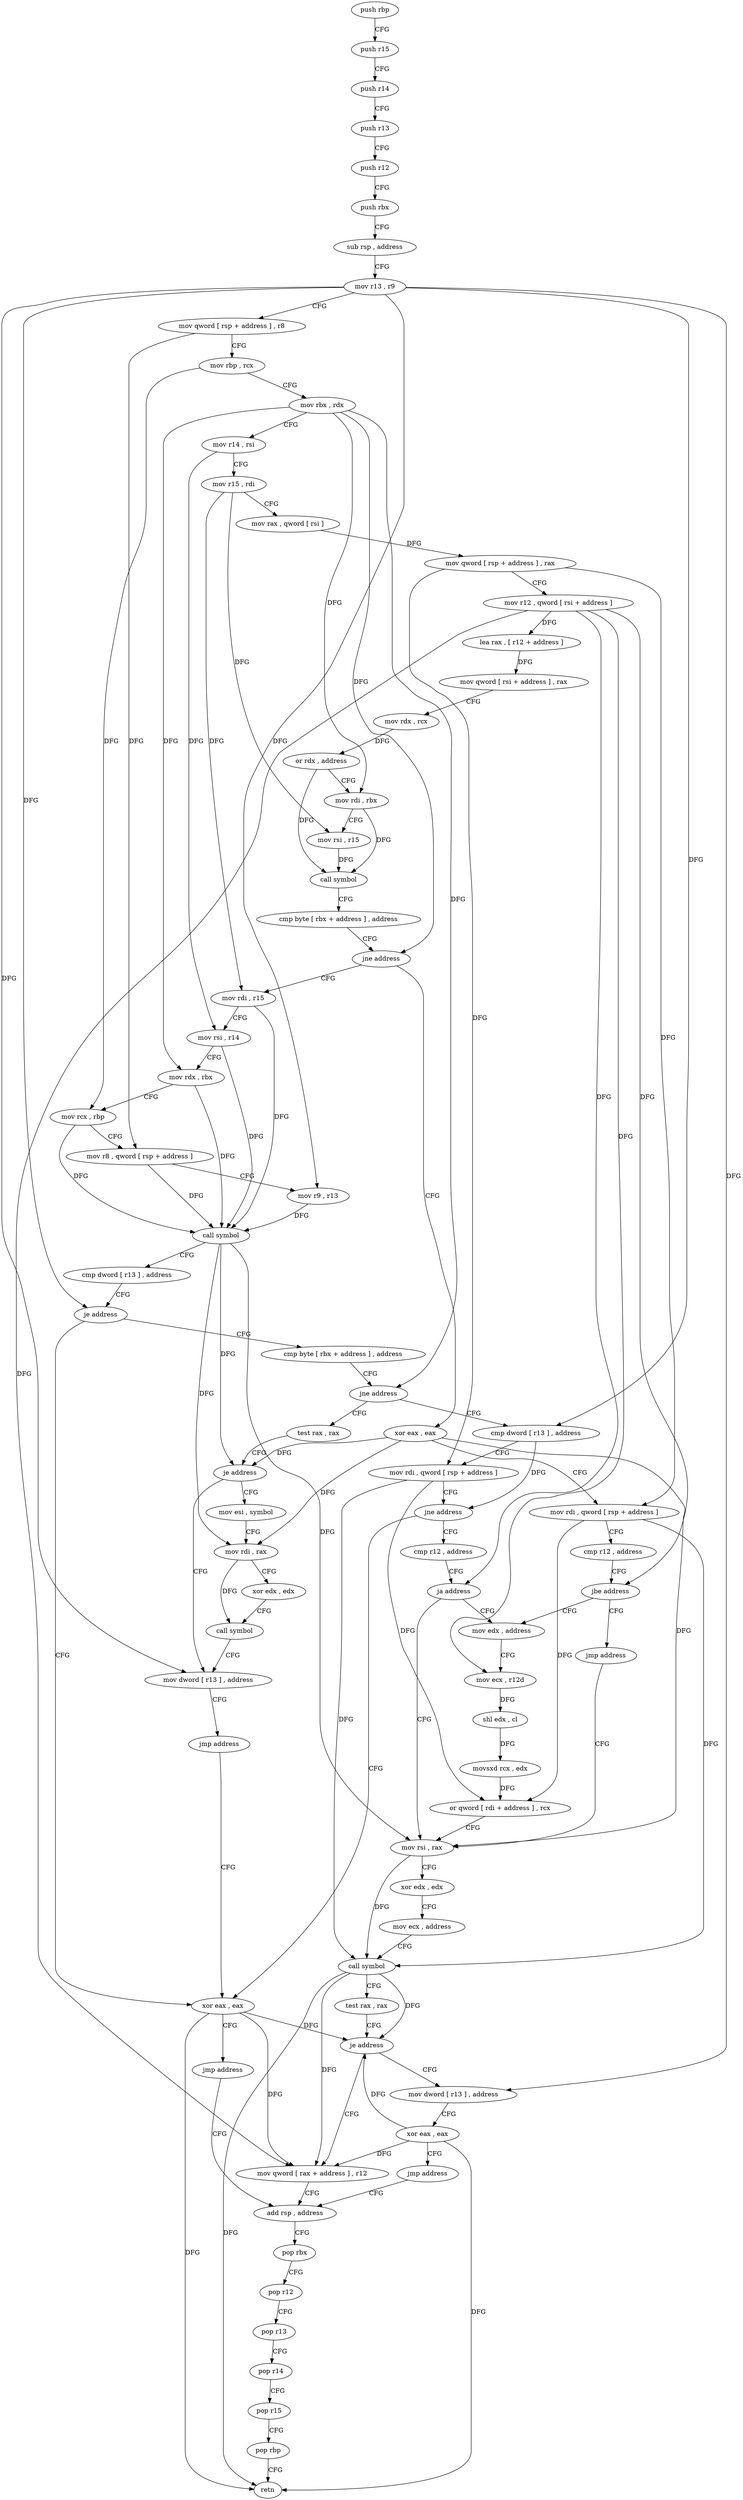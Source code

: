 digraph "func" {
"4230128" [label = "push rbp" ]
"4230129" [label = "push r15" ]
"4230131" [label = "push r14" ]
"4230133" [label = "push r13" ]
"4230135" [label = "push r12" ]
"4230137" [label = "push rbx" ]
"4230138" [label = "sub rsp , address" ]
"4230142" [label = "mov r13 , r9" ]
"4230145" [label = "mov qword [ rsp + address ] , r8" ]
"4230150" [label = "mov rbp , rcx" ]
"4230153" [label = "mov rbx , rdx" ]
"4230156" [label = "mov r14 , rsi" ]
"4230159" [label = "mov r15 , rdi" ]
"4230162" [label = "mov rax , qword [ rsi ]" ]
"4230165" [label = "mov qword [ rsp + address ] , rax" ]
"4230170" [label = "mov r12 , qword [ rsi + address ]" ]
"4230174" [label = "lea rax , [ r12 + address ]" ]
"4230179" [label = "mov qword [ rsi + address ] , rax" ]
"4230183" [label = "mov rdx , rcx" ]
"4230186" [label = "or rdx , address" ]
"4230193" [label = "mov rdi , rbx" ]
"4230196" [label = "mov rsi , r15" ]
"4230199" [label = "call symbol" ]
"4230204" [label = "cmp byte [ rbx + address ] , address" ]
"4230208" [label = "jne address" ]
"4230225" [label = "mov rdi , r15" ]
"4230210" [label = "xor eax , eax" ]
"4230228" [label = "mov rsi , r14" ]
"4230231" [label = "mov rdx , rbx" ]
"4230234" [label = "mov rcx , rbp" ]
"4230237" [label = "mov r8 , qword [ rsp + address ]" ]
"4230242" [label = "mov r9 , r13" ]
"4230245" [label = "call symbol" ]
"4230250" [label = "cmp dword [ r13 ] , address" ]
"4230255" [label = "je address" ]
"4230261" [label = "cmp byte [ rbx + address ] , address" ]
"4230257" [label = "xor eax , eax" ]
"4230212" [label = "mov rdi , qword [ rsp + address ]" ]
"4230217" [label = "cmp r12 , address" ]
"4230221" [label = "jbe address" ]
"4230285" [label = "mov edx , address" ]
"4230223" [label = "jmp address" ]
"4230265" [label = "jne address" ]
"4230356" [label = "test rax , rax" ]
"4230267" [label = "cmp dword [ r13 ] , address" ]
"4230259" [label = "jmp address" ]
"4230329" [label = "add rsp , address" ]
"4230290" [label = "mov ecx , r12d" ]
"4230293" [label = "shl edx , cl" ]
"4230295" [label = "movsxd rcx , edx" ]
"4230298" [label = "or qword [ rdi + address ] , rcx" ]
"4230305" [label = "mov rsi , rax" ]
"4230359" [label = "je address" ]
"4230376" [label = "mov dword [ r13 ] , address" ]
"4230361" [label = "mov esi , symbol" ]
"4230272" [label = "mov rdi , qword [ rsp + address ]" ]
"4230277" [label = "jne address" ]
"4230279" [label = "cmp r12 , address" ]
"4230333" [label = "pop rbx" ]
"4230334" [label = "pop r12" ]
"4230336" [label = "pop r13" ]
"4230338" [label = "pop r14" ]
"4230340" [label = "pop r15" ]
"4230342" [label = "pop rbp" ]
"4230343" [label = "retn" ]
"4230344" [label = "mov dword [ r13 ] , address" ]
"4230352" [label = "xor eax , eax" ]
"4230354" [label = "jmp address" ]
"4230325" [label = "mov qword [ rax + address ] , r12" ]
"4230308" [label = "xor edx , edx" ]
"4230310" [label = "mov ecx , address" ]
"4230315" [label = "call symbol" ]
"4230320" [label = "test rax , rax" ]
"4230323" [label = "je address" ]
"4230384" [label = "jmp address" ]
"4230366" [label = "mov rdi , rax" ]
"4230369" [label = "xor edx , edx" ]
"4230371" [label = "call symbol" ]
"4230283" [label = "ja address" ]
"4230128" -> "4230129" [ label = "CFG" ]
"4230129" -> "4230131" [ label = "CFG" ]
"4230131" -> "4230133" [ label = "CFG" ]
"4230133" -> "4230135" [ label = "CFG" ]
"4230135" -> "4230137" [ label = "CFG" ]
"4230137" -> "4230138" [ label = "CFG" ]
"4230138" -> "4230142" [ label = "CFG" ]
"4230142" -> "4230145" [ label = "CFG" ]
"4230142" -> "4230242" [ label = "DFG" ]
"4230142" -> "4230255" [ label = "DFG" ]
"4230142" -> "4230267" [ label = "DFG" ]
"4230142" -> "4230376" [ label = "DFG" ]
"4230142" -> "4230344" [ label = "DFG" ]
"4230145" -> "4230150" [ label = "CFG" ]
"4230145" -> "4230237" [ label = "DFG" ]
"4230150" -> "4230153" [ label = "CFG" ]
"4230150" -> "4230234" [ label = "DFG" ]
"4230153" -> "4230156" [ label = "CFG" ]
"4230153" -> "4230193" [ label = "DFG" ]
"4230153" -> "4230208" [ label = "DFG" ]
"4230153" -> "4230231" [ label = "DFG" ]
"4230153" -> "4230265" [ label = "DFG" ]
"4230156" -> "4230159" [ label = "CFG" ]
"4230156" -> "4230228" [ label = "DFG" ]
"4230159" -> "4230162" [ label = "CFG" ]
"4230159" -> "4230196" [ label = "DFG" ]
"4230159" -> "4230225" [ label = "DFG" ]
"4230162" -> "4230165" [ label = "DFG" ]
"4230165" -> "4230170" [ label = "CFG" ]
"4230165" -> "4230212" [ label = "DFG" ]
"4230165" -> "4230272" [ label = "DFG" ]
"4230170" -> "4230174" [ label = "DFG" ]
"4230170" -> "4230221" [ label = "DFG" ]
"4230170" -> "4230290" [ label = "DFG" ]
"4230170" -> "4230283" [ label = "DFG" ]
"4230170" -> "4230325" [ label = "DFG" ]
"4230174" -> "4230179" [ label = "DFG" ]
"4230179" -> "4230183" [ label = "CFG" ]
"4230183" -> "4230186" [ label = "DFG" ]
"4230186" -> "4230193" [ label = "CFG" ]
"4230186" -> "4230199" [ label = "DFG" ]
"4230193" -> "4230196" [ label = "CFG" ]
"4230193" -> "4230199" [ label = "DFG" ]
"4230196" -> "4230199" [ label = "DFG" ]
"4230199" -> "4230204" [ label = "CFG" ]
"4230204" -> "4230208" [ label = "CFG" ]
"4230208" -> "4230225" [ label = "CFG" ]
"4230208" -> "4230210" [ label = "CFG" ]
"4230225" -> "4230228" [ label = "CFG" ]
"4230225" -> "4230245" [ label = "DFG" ]
"4230210" -> "4230212" [ label = "CFG" ]
"4230210" -> "4230359" [ label = "DFG" ]
"4230210" -> "4230305" [ label = "DFG" ]
"4230210" -> "4230366" [ label = "DFG" ]
"4230228" -> "4230231" [ label = "CFG" ]
"4230228" -> "4230245" [ label = "DFG" ]
"4230231" -> "4230234" [ label = "CFG" ]
"4230231" -> "4230245" [ label = "DFG" ]
"4230234" -> "4230237" [ label = "CFG" ]
"4230234" -> "4230245" [ label = "DFG" ]
"4230237" -> "4230242" [ label = "CFG" ]
"4230237" -> "4230245" [ label = "DFG" ]
"4230242" -> "4230245" [ label = "DFG" ]
"4230245" -> "4230250" [ label = "CFG" ]
"4230245" -> "4230359" [ label = "DFG" ]
"4230245" -> "4230305" [ label = "DFG" ]
"4230245" -> "4230366" [ label = "DFG" ]
"4230250" -> "4230255" [ label = "CFG" ]
"4230255" -> "4230261" [ label = "CFG" ]
"4230255" -> "4230257" [ label = "CFG" ]
"4230261" -> "4230265" [ label = "CFG" ]
"4230257" -> "4230259" [ label = "CFG" ]
"4230257" -> "4230343" [ label = "DFG" ]
"4230257" -> "4230323" [ label = "DFG" ]
"4230257" -> "4230325" [ label = "DFG" ]
"4230212" -> "4230217" [ label = "CFG" ]
"4230212" -> "4230298" [ label = "DFG" ]
"4230212" -> "4230315" [ label = "DFG" ]
"4230217" -> "4230221" [ label = "CFG" ]
"4230221" -> "4230285" [ label = "CFG" ]
"4230221" -> "4230223" [ label = "CFG" ]
"4230285" -> "4230290" [ label = "CFG" ]
"4230223" -> "4230305" [ label = "CFG" ]
"4230265" -> "4230356" [ label = "CFG" ]
"4230265" -> "4230267" [ label = "CFG" ]
"4230356" -> "4230359" [ label = "CFG" ]
"4230267" -> "4230272" [ label = "CFG" ]
"4230267" -> "4230277" [ label = "DFG" ]
"4230259" -> "4230329" [ label = "CFG" ]
"4230329" -> "4230333" [ label = "CFG" ]
"4230290" -> "4230293" [ label = "DFG" ]
"4230293" -> "4230295" [ label = "DFG" ]
"4230295" -> "4230298" [ label = "DFG" ]
"4230298" -> "4230305" [ label = "CFG" ]
"4230305" -> "4230308" [ label = "CFG" ]
"4230305" -> "4230315" [ label = "DFG" ]
"4230359" -> "4230376" [ label = "CFG" ]
"4230359" -> "4230361" [ label = "CFG" ]
"4230376" -> "4230384" [ label = "CFG" ]
"4230361" -> "4230366" [ label = "CFG" ]
"4230272" -> "4230277" [ label = "CFG" ]
"4230272" -> "4230298" [ label = "DFG" ]
"4230272" -> "4230315" [ label = "DFG" ]
"4230277" -> "4230257" [ label = "CFG" ]
"4230277" -> "4230279" [ label = "CFG" ]
"4230279" -> "4230283" [ label = "CFG" ]
"4230333" -> "4230334" [ label = "CFG" ]
"4230334" -> "4230336" [ label = "CFG" ]
"4230336" -> "4230338" [ label = "CFG" ]
"4230338" -> "4230340" [ label = "CFG" ]
"4230340" -> "4230342" [ label = "CFG" ]
"4230342" -> "4230343" [ label = "CFG" ]
"4230344" -> "4230352" [ label = "CFG" ]
"4230352" -> "4230354" [ label = "CFG" ]
"4230352" -> "4230323" [ label = "DFG" ]
"4230352" -> "4230343" [ label = "DFG" ]
"4230352" -> "4230325" [ label = "DFG" ]
"4230354" -> "4230329" [ label = "CFG" ]
"4230325" -> "4230329" [ label = "CFG" ]
"4230308" -> "4230310" [ label = "CFG" ]
"4230310" -> "4230315" [ label = "CFG" ]
"4230315" -> "4230320" [ label = "CFG" ]
"4230315" -> "4230343" [ label = "DFG" ]
"4230315" -> "4230323" [ label = "DFG" ]
"4230315" -> "4230325" [ label = "DFG" ]
"4230320" -> "4230323" [ label = "CFG" ]
"4230323" -> "4230344" [ label = "CFG" ]
"4230323" -> "4230325" [ label = "CFG" ]
"4230384" -> "4230257" [ label = "CFG" ]
"4230366" -> "4230369" [ label = "CFG" ]
"4230366" -> "4230371" [ label = "DFG" ]
"4230369" -> "4230371" [ label = "CFG" ]
"4230371" -> "4230376" [ label = "CFG" ]
"4230283" -> "4230305" [ label = "CFG" ]
"4230283" -> "4230285" [ label = "CFG" ]
}
